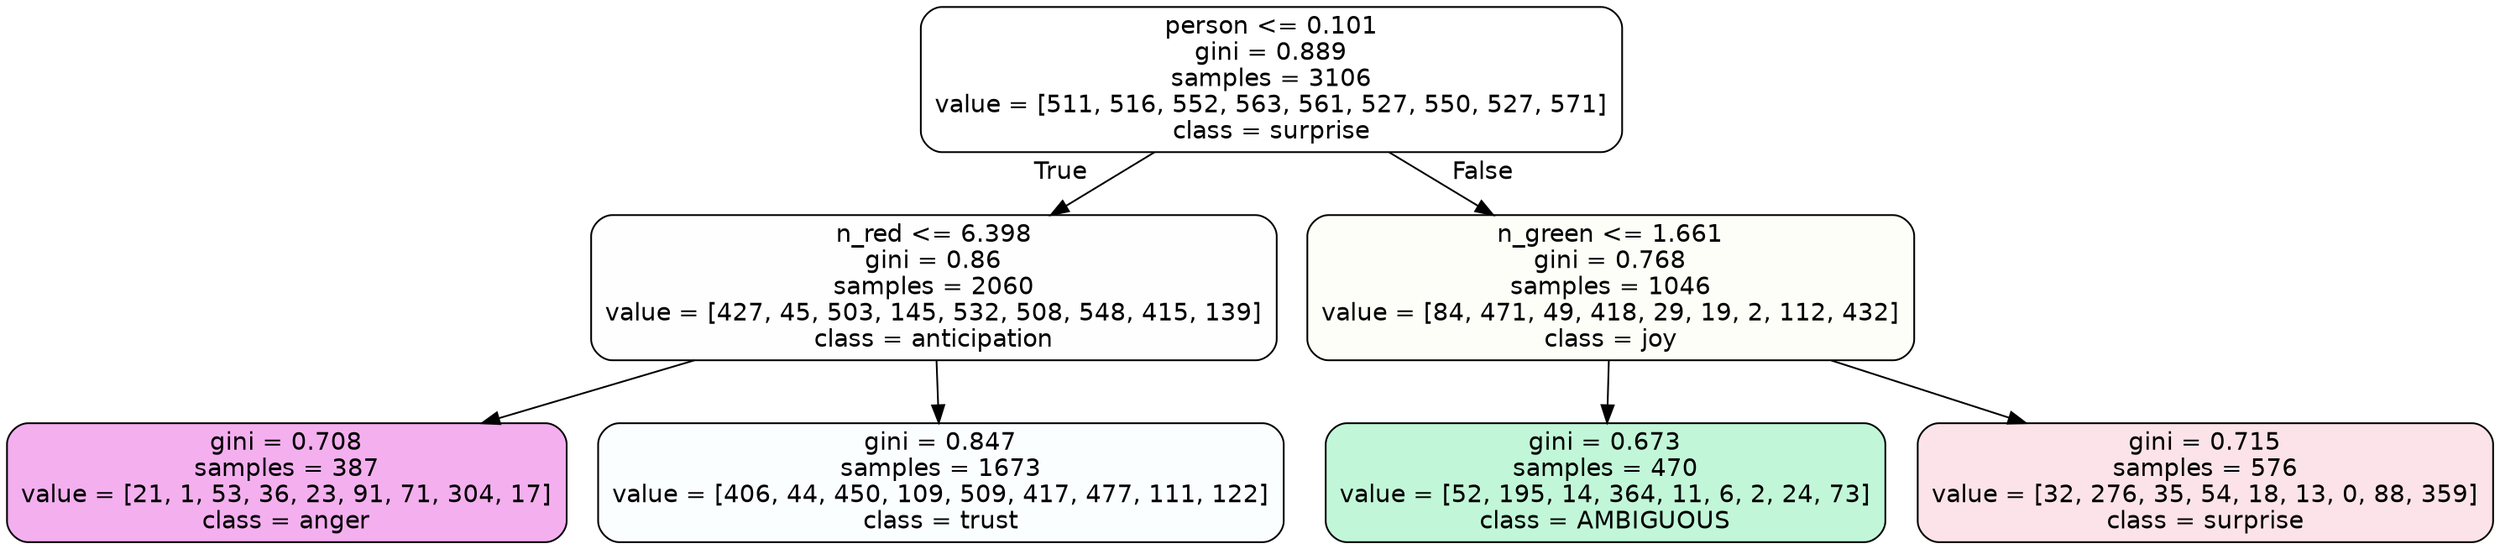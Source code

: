 digraph Tree {
node [shape=box, style="filled, rounded", color="black", fontname=helvetica] ;
edge [fontname=helvetica] ;
0 [label="person <= 0.101\ngini = 0.889\nsamples = 3106\nvalue = [511, 516, 552, 563, 561, 527, 550, 527, 571]\nclass = surprise", fillcolor="#e5396400"] ;
1 [label="n_red <= 6.398\ngini = 0.86\nsamples = 2060\nvalue = [427, 45, 503, 145, 532, 508, 548, 415, 139]\nclass = anticipation", fillcolor="#8139e501"] ;
0 -> 1 [labeldistance=2.5, labelangle=45, headlabel="True"] ;
2 [label="gini = 0.708\nsamples = 387\nvalue = [21, 1, 53, 36, 23, 91, 71, 304, 17]\nclass = anger", fillcolor="#e539d767"] ;
1 -> 2 ;
3 [label="gini = 0.847\nsamples = 1673\nvalue = [406, 44, 450, 109, 509, 417, 477, 111, 122]\nclass = trust", fillcolor="#39d7e504"] ;
1 -> 3 ;
4 [label="n_green <= 1.661\ngini = 0.768\nsamples = 1046\nvalue = [84, 471, 49, 418, 29, 19, 2, 112, 432]\nclass = joy", fillcolor="#d7e53908"] ;
0 -> 4 [labeldistance=2.5, labelangle=-45, headlabel="False"] ;
5 [label="gini = 0.673\nsamples = 470\nvalue = [52, 195, 14, 364, 11, 6, 2, 24, 73]\nclass = AMBIGUOUS", fillcolor="#39e5814f"] ;
4 -> 5 ;
6 [label="gini = 0.715\nsamples = 576\nvalue = [32, 276, 35, 54, 18, 13, 0, 88, 359]\nclass = surprise", fillcolor="#e5396423"] ;
4 -> 6 ;
}